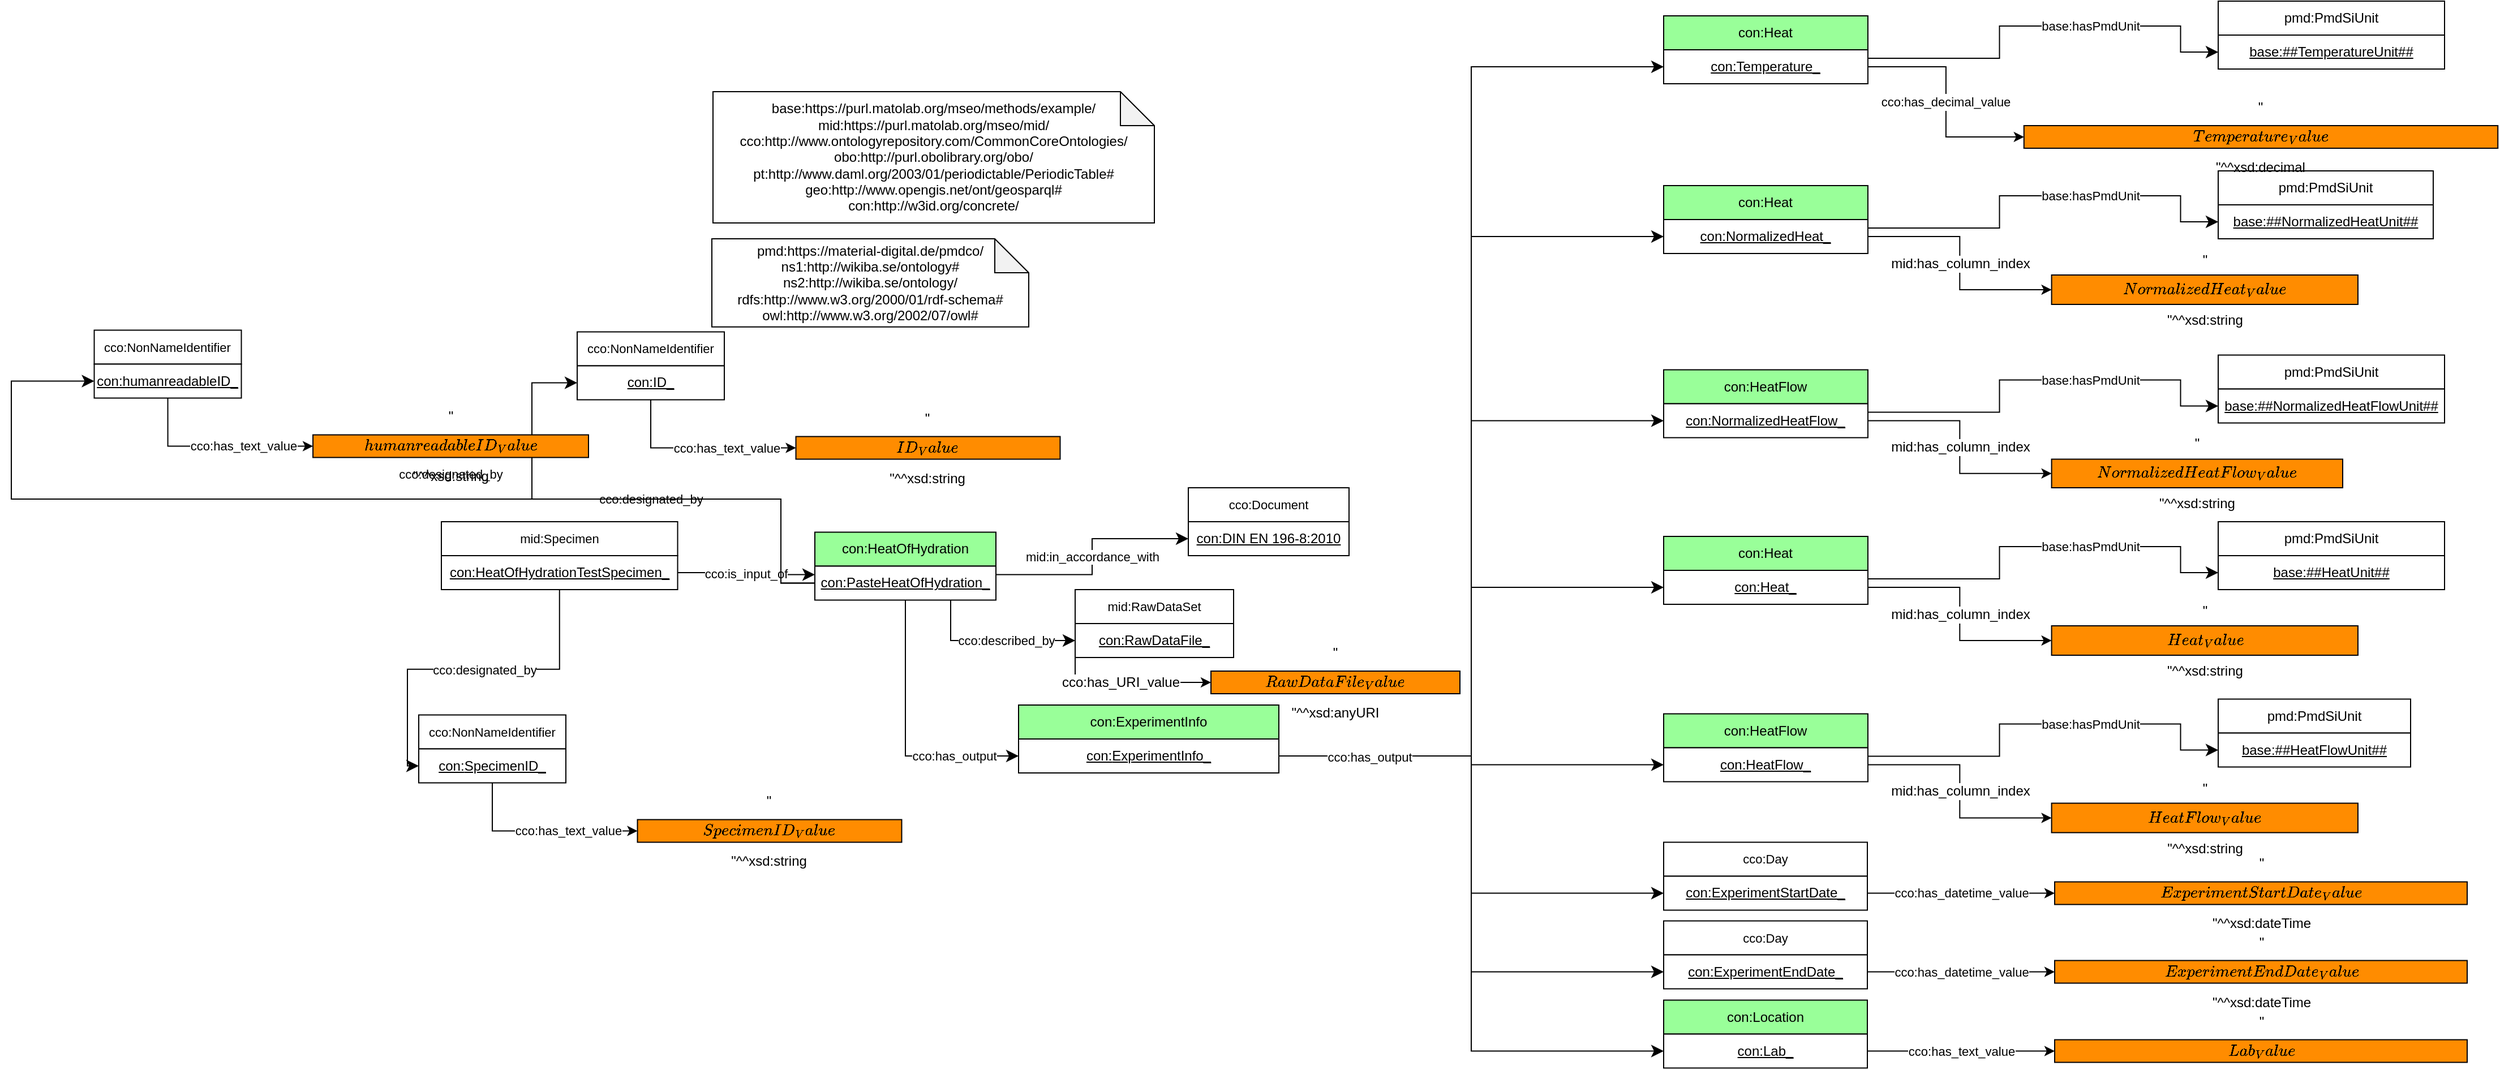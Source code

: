 <mxfile version="15.8.2" type="device"><diagram id="UXIPkQefFEDrWGH3IdC5" name="MiWoEx_neu"><mxGraphModel dx="3582" dy="2402" grid="1" gridSize="10" guides="1" tooltips="1" connect="1" arrows="1" fold="1" page="0" pageScale="1" pageWidth="827" pageHeight="1169" math="0" shadow="0"><root><mxCell id="97505-SNcamct329gDO7-0"/><mxCell id="97505-SNcamct329gDO7-1" parent="97505-SNcamct329gDO7-0"/><object label="&lt;span style=&quot;font-size: 12px&quot;&gt;con:HeatOfHydration&lt;/span&gt;" Type="Class" IRI="Null" id="j17su15VqIJJxBcEzvb6-0"><mxCell style="rounded=0;whiteSpace=wrap;html=1;snapToPoint=1;points=[[0.1,0],[0.2,0],[0.3,0],[0.4,0],[0.5,0],[0.6,0],[0.7,0],[0.8,0],[0.9,0],[0,0.1],[0,0.3],[0,0.5],[0,0.7],[0,0.9],[0.1,1],[0.2,1],[0.3,1],[0.4,1],[0.5,1],[0.6,1],[0.7,1],[0.8,1],[0.9,1],[1,0.1],[1,0.3],[1,0.5],[1,0.7],[1,0.9]];fontSize=11;fillColor=#99FF99;" parent="97505-SNcamct329gDO7-1" vertex="1"><mxGeometry x="-1850" y="-1320.74" width="160" height="30" as="geometry"/></mxCell></object><object label="&lt;span style=&quot;font-size: 12px&quot;&gt;&lt;u&gt;con:PasteHeatOfHydration_&lt;/u&gt;&lt;/span&gt;" Type="Individual" IRI="Null" id="j17su15VqIJJxBcEzvb6-1"><mxCell style="rounded=0;whiteSpace=wrap;html=1;snapToPoint=1;fontSize=11;" parent="97505-SNcamct329gDO7-1" vertex="1"><mxGeometry x="-1850" y="-1290.74" width="160" height="30" as="geometry"/></mxCell></object><object label="mid:in_accordance_with" Type="ObjectProperty" IRI="https://purl.matolab.org/mseo/mid/in_accordance_with" id="j17su15VqIJJxBcEzvb6-5"><mxCell style="endArrow=classic;html=1;exitX=1;exitY=0.25;exitDx=0;exitDy=0;endSize=8;arcSize=0;edgeStyle=orthogonalEdgeStyle;entryX=0;entryY=0.5;entryDx=0;entryDy=0;fillColor=#FFFFFF;" parent="97505-SNcamct329gDO7-1" source="j17su15VqIJJxBcEzvb6-1" target="j17su15VqIJJxBcEzvb6-8" edge="1"><mxGeometry width="90" height="26" as="geometry"><mxPoint x="-282" y="436.5" as="sourcePoint"/><mxPoint x="-1660" y="-1445" as="targetPoint"/></mxGeometry></mxCell></object><object label="cco:Document" Type="Class" IRI="http://www.ontologyrepository.com/CommonCoreOntologies/Document" id="j17su15VqIJJxBcEzvb6-7"><mxCell style="rounded=0;whiteSpace=wrap;html=1;snapToPoint=1;points=[[0.1,0],[0.2,0],[0.3,0],[0.4,0],[0.5,0],[0.6,0],[0.7,0],[0.8,0],[0.9,0],[0,0.1],[0,0.3],[0,0.5],[0,0.7],[0,0.9],[0.1,1],[0.2,1],[0.3,1],[0.4,1],[0.5,1],[0.6,1],[0.7,1],[0.8,1],[0.9,1],[1,0.1],[1,0.3],[1,0.5],[1,0.7],[1,0.9]];fontSize=11;fillColor=#FFFFFF;" parent="97505-SNcamct329gDO7-1" vertex="1"><mxGeometry x="-1520" y="-1360" width="142" height="30" as="geometry"/></mxCell></object><object label="&lt;u style=&quot;font-size: 12px&quot;&gt;con:&lt;/u&gt;&lt;u&gt;&lt;font style=&quot;font-size: 12px&quot;&gt;DIN EN 196-8:2010&lt;/font&gt;&lt;/u&gt;" Type="Individual" IRI="Null" id="j17su15VqIJJxBcEzvb6-8"><mxCell style="rounded=0;whiteSpace=wrap;html=1;snapToPoint=1;fontSize=11;" parent="97505-SNcamct329gDO7-1" vertex="1"><mxGeometry x="-1520" y="-1330" width="142" height="30" as="geometry"/></mxCell></object><object label="cco:Day" Type="Class" IRI="http://www.ontologyrepository.com/CommonCoreOntologies/Day" id="j17su15VqIJJxBcEzvb6-9"><mxCell style="rounded=0;whiteSpace=wrap;html=1;snapToPoint=1;points=[[0.1,0],[0.2,0],[0.3,0],[0.4,0],[0.5,0],[0.6,0],[0.7,0],[0.8,0],[0.9,0],[0,0.1],[0,0.3],[0,0.5],[0,0.7],[0,0.9],[0.1,1],[0.2,1],[0.3,1],[0.4,1],[0.5,1],[0.6,1],[0.7,1],[0.8,1],[0.9,1],[1,0.1],[1,0.3],[1,0.5],[1,0.7],[1,0.9]];fontSize=11;fillColor=#FFFFFF;" parent="97505-SNcamct329gDO7-1" vertex="1"><mxGeometry x="-1100" y="-977.25" width="180" height="30" as="geometry"/></mxCell></object><object label="&lt;u style=&quot;font-size: 12px&quot;&gt;con:&lt;/u&gt;&lt;span style=&quot;font-size: 12px&quot;&gt;&lt;u&gt;ExperimentEndDate_&lt;/u&gt;&lt;/span&gt;" Type="Individual" IRI="Null" id="j17su15VqIJJxBcEzvb6-10"><mxCell style="rounded=0;whiteSpace=wrap;html=1;snapToPoint=1;fontSize=11;fillColor=#FFFFFF;" parent="97505-SNcamct329gDO7-1" vertex="1"><mxGeometry x="-1100" y="-947.25" width="180" height="30" as="geometry"/></mxCell></object><object label="cco:described_by" Type="ObjectProperty" IRI="http://www.ontologyrepository.com/CommonCoreOntologies/described_by" id="j17su15VqIJJxBcEzvb6-12"><mxCell style="endArrow=classic;html=1;exitX=0.75;exitY=1;exitDx=0;exitDy=0;endSize=8;arcSize=0;edgeStyle=orthogonalEdgeStyle;entryX=0;entryY=0.5;entryDx=0;entryDy=0;fillColor=#FFFFFF;" parent="97505-SNcamct329gDO7-1" source="j17su15VqIJJxBcEzvb6-1" target="j17su15VqIJJxBcEzvb6-14" edge="1"><mxGeometry x="-350" y="-12" width="90" height="26" as="geometry"><mxPoint x="-265.25" y="297.26" as="sourcePoint"/><mxPoint x="-94" y="388.26" as="targetPoint"/><mxPoint x="-6" y="18" as="offset"/><Array as="points"><mxPoint x="-1730" y="-1225"/></Array></mxGeometry></mxCell></object><object label="mid:RawDataSet" Type="Class" IRI="https://purl.matolab.org/mseo/mid/RawDataSet" id="j17su15VqIJJxBcEzvb6-13"><mxCell style="rounded=0;whiteSpace=wrap;html=1;snapToPoint=1;points=[[0.1,0],[0.2,0],[0.3,0],[0.4,0],[0.5,0],[0.6,0],[0.7,0],[0.8,0],[0.9,0],[0,0.1],[0,0.3],[0,0.5],[0,0.7],[0,0.9],[0.1,1],[0.2,1],[0.3,1],[0.4,1],[0.5,1],[0.6,1],[0.7,1],[0.8,1],[0.9,1],[1,0.1],[1,0.3],[1,0.5],[1,0.7],[1,0.9]];fontSize=11;fillColor=#FFFFFF;" parent="97505-SNcamct329gDO7-1" vertex="1"><mxGeometry x="-1620" y="-1270" width="140" height="30" as="geometry"/></mxCell></object><object label="&lt;u style=&quot;font-size: 12px&quot;&gt;con:&lt;/u&gt;&lt;span style=&quot;font-size: 12px&quot;&gt;&lt;u&gt;RawDataFile_&lt;/u&gt;&lt;/span&gt;" Type="Individual" IRI="Null" id="j17su15VqIJJxBcEzvb6-14"><mxCell style="rounded=0;whiteSpace=wrap;html=1;snapToPoint=1;fontSize=11;fillColor=#FFFFFF;" parent="97505-SNcamct329gDO7-1" vertex="1"><mxGeometry x="-1620" y="-1240" width="140" height="30" as="geometry"/></mxCell></object><object label="&lt;font style=&quot;font-size: 12px&quot;&gt;con:ExperimentInfo&lt;/font&gt;" Type="Class" IRI="Null" id="j17su15VqIJJxBcEzvb6-76"><mxCell style="rounded=0;whiteSpace=wrap;html=1;snapToPoint=1;points=[[0.1,0],[0.2,0],[0.3,0],[0.4,0],[0.5,0],[0.6,0],[0.7,0],[0.8,0],[0.9,0],[0,0.1],[0,0.3],[0,0.5],[0,0.7],[0,0.9],[0.1,1],[0.2,1],[0.3,1],[0.4,1],[0.5,1],[0.6,1],[0.7,1],[0.8,1],[0.9,1],[1,0.1],[1,0.3],[1,0.5],[1,0.7],[1,0.9]];fontSize=11;fillColor=#99FF99;" parent="97505-SNcamct329gDO7-1" vertex="1"><mxGeometry x="-1670" y="-1168" width="230" height="30" as="geometry"/></mxCell></object><object label="&lt;u style=&quot;font-size: 12px&quot;&gt;con:&lt;/u&gt;&lt;u&gt;&lt;font style=&quot;font-size: 12px&quot;&gt;ExperimentInfo_&lt;/font&gt;&lt;/u&gt;" Type="Individual" IRI="Null" id="j17su15VqIJJxBcEzvb6-77"><mxCell style="rounded=0;whiteSpace=wrap;html=1;snapToPoint=1;fontSize=11;" parent="97505-SNcamct329gDO7-1" vertex="1"><mxGeometry x="-1670" y="-1138" width="230" height="30" as="geometry"/></mxCell></object><object label="cco:has_output" Type="ObjectProperty" IRI="http://www.ontologyrepository.com/CommonCoreOntologies/has_output" id="j17su15VqIJJxBcEzvb6-78"><mxCell style="endArrow=classic;html=1;endSize=8;arcSize=0;edgeStyle=orthogonalEdgeStyle;entryX=0;entryY=0.5;entryDx=0;entryDy=0;exitX=0.5;exitY=1;exitDx=0;exitDy=0;fillColor=#FFFFFF;" parent="97505-SNcamct329gDO7-1" source="j17su15VqIJJxBcEzvb6-1" target="j17su15VqIJJxBcEzvb6-77" edge="1"><mxGeometry x="-279.5" width="90" height="26" as="geometry"><mxPoint x="90.5" y="390" as="sourcePoint"/><mxPoint x="-589.5" y="2153.74" as="targetPoint"/><mxPoint x="-7" y="69" as="offset"/><Array as="points"><mxPoint x="-1770" y="-1123"/></Array></mxGeometry></mxCell></object><object label="&lt;font style=&quot;font-size: 12px&quot;&gt;con:Location&lt;/font&gt;" Type="Class" IRI="Null" id="j17su15VqIJJxBcEzvb6-95"><mxCell style="rounded=0;whiteSpace=wrap;html=1;snapToPoint=1;points=[[0.1,0],[0.2,0],[0.3,0],[0.4,0],[0.5,0],[0.6,0],[0.7,0],[0.8,0],[0.9,0],[0,0.1],[0,0.3],[0,0.5],[0,0.7],[0,0.9],[0.1,1],[0.2,1],[0.3,1],[0.4,1],[0.5,1],[0.6,1],[0.7,1],[0.8,1],[0.9,1],[1,0.1],[1,0.3],[1,0.5],[1,0.7],[1,0.9]];fontSize=11;fillColor=#99FF99;" parent="97505-SNcamct329gDO7-1" vertex="1"><mxGeometry x="-1100" y="-907.25" width="180" height="30" as="geometry"/></mxCell></object><object label="&lt;u style=&quot;font-size: 12px&quot;&gt;con:&lt;/u&gt;&lt;span style=&quot;font-size: 12px&quot;&gt;&lt;u&gt;Lab_&lt;/u&gt;&lt;/span&gt;" Type="Individual" IRI="Null" id="j17su15VqIJJxBcEzvb6-96"><mxCell style="rounded=0;whiteSpace=wrap;html=1;snapToPoint=1;fontSize=11;fillColor=#FFFFFF;" parent="97505-SNcamct329gDO7-1" vertex="1"><mxGeometry x="-1100" y="-877.25" width="180" height="30" as="geometry"/></mxCell></object><object label="&lt;font style=&quot;font-size: 11px&quot;&gt;cco:has_datetime_value&lt;/font&gt;" Type="DatatypeProperty" IRI="http://www.ontologyrepository.com/CommonCoreOntologies/has_datetime_value" id="j17su15VqIJJxBcEzvb6-97"><mxCell style="edgeStyle=orthogonalEdgeStyle;rounded=0;orthogonalLoop=1;jettySize=auto;html=1;fontSize=12;exitX=1;exitY=0.5;exitDx=0;exitDy=0;entryX=0;entryY=0.5;entryDx=0;entryDy=0;fillColor=#FFFFFF;" parent="97505-SNcamct329gDO7-1" source="j17su15VqIJJxBcEzvb6-10" target="YiSI-3_hxDZqlvMmnj0z-59" edge="1"><mxGeometry x="170" y="140.75" as="geometry"><mxPoint x="530.5" y="635.75" as="sourcePoint"/><mxPoint x="-759.5" y="-1007.25" as="targetPoint"/></mxGeometry></mxCell></object><object label="&lt;font style=&quot;font-size: 11px&quot;&gt;cco:has_text_value&lt;/font&gt;" Type="DatatypeProperty" IRI="http://www.ontologyrepository.com/CommonCoreOntologies/has_text_value" id="j17su15VqIJJxBcEzvb6-99"><mxCell style="edgeStyle=orthogonalEdgeStyle;rounded=0;orthogonalLoop=1;jettySize=auto;html=1;fontSize=12;entryX=0;entryY=0.5;entryDx=0;entryDy=0;exitX=1;exitY=0.5;exitDx=0;exitDy=0;fillColor=#FFFFFF;" parent="97505-SNcamct329gDO7-1" source="j17su15VqIJJxBcEzvb6-96" target="j17su15VqIJJxBcEzvb6-100" edge="1"><mxGeometry x="170" y="140.75" as="geometry"><mxPoint x="540.5" y="680.75" as="sourcePoint"/><mxPoint x="-2778.97" y="10575.01" as="targetPoint"/></mxGeometry></mxCell></object><object label="&quot;$$Lab_Value$$&quot;^^xsd:string" Type="DataValue" IRI_DT="http://www.w3.org/2001/XMLSchema#string" id="j17su15VqIJJxBcEzvb6-100"><mxCell style="rounded=0;whiteSpace=wrap;html=1;snapToPoint=1;shadow=0;glass=0;sketch=0;strokeColor=default;fontSize=12;fillColor=#FF8C00;" parent="97505-SNcamct329gDO7-1" vertex="1"><mxGeometry x="-754.5" y="-872.25" width="364.5" height="20" as="geometry"/></mxCell></object><object label="cco:has_output" Type="ObjectProperty" IRI="http://www.ontologyrepository.com/CommonCoreOntologies/has_output" id="j17su15VqIJJxBcEzvb6-110"><mxCell style="endArrow=classic;html=1;endSize=8;arcSize=0;edgeStyle=orthogonalEdgeStyle;entryX=0;entryY=0.5;entryDx=0;entryDy=0;exitX=1;exitY=0.5;exitDx=0;exitDy=0;fillColor=#FFFFFF;" parent="97505-SNcamct329gDO7-1" source="j17su15VqIJJxBcEzvb6-77" target="0SvXGI8I1okwBc59mU3W-1" edge="1"><mxGeometry width="90" height="26" as="geometry"><mxPoint x="320.56" y="345" as="sourcePoint"/><mxPoint x="-1270" y="-933" as="targetPoint"/><mxPoint x="-90" y="-61" as="offset"/></mxGeometry></mxCell></object><object label="&quot;$$ExperimentEndDate_Value$$&quot;^^xsd:dateTime" Type="DataValue" IRI_DT="http://www.w3.org/2001/XMLSchema#dateTime" id="YiSI-3_hxDZqlvMmnj0z-59"><mxCell style="rounded=0;whiteSpace=wrap;html=1;snapToPoint=1;shadow=0;glass=0;sketch=0;strokeColor=default;fontSize=12;fillColor=#FF8C00;" parent="97505-SNcamct329gDO7-1" vertex="1"><mxGeometry x="-754.5" y="-942.25" width="364.5" height="20" as="geometry"/></mxCell></object><object label="pmd:https://material-digital.de/pmdco/&lt;br/&gt;ns1:http://wikiba.se/ontology#&lt;br/&gt;ns2:http://wikiba.se/ontology/&lt;br/&gt;rdfs:http://www.w3.org/2000/01/rdf-schema#&lt;br/&gt;owl:http://www.w3.org/2002/07/owl#&lt;br/&gt;" Type="Namespace" id="ruoCuIgoFp16ZF_0LyHv-2"><mxCell style="shape=note;whiteSpace=wrap;html=1;backgroundOutline=1;darkOpacity=0.05;" parent="97505-SNcamct329gDO7-1" vertex="1"><mxGeometry x="-1941" y="-1580" width="280" height="77.93" as="geometry"/></mxCell></object><object label="base:https://purl.matolab.org/mseo/methods/example/&lt;br&gt;mid:https://purl.matolab.org/mseo/mid/&lt;br&gt;cco:http://www.ontologyrepository.com/CommonCoreOntologies/&lt;br&gt;obo:http://purl.obolibrary.org/obo/&lt;br&gt;pt:http://www.daml.org/2003/01/periodictable/PeriodicTable#&lt;br&gt;geo:http://www.opengis.net/ont/geosparql#&lt;br&gt;con:&lt;span style=&quot;text-align: left&quot;&gt;http://w3id.org/concrete/&lt;/span&gt;" Type="Namespace" id="ruoCuIgoFp16ZF_0LyHv-3"><mxCell style="shape=note;whiteSpace=wrap;html=1;backgroundOutline=1;darkOpacity=0.05;" parent="97505-SNcamct329gDO7-1" vertex="1"><mxGeometry x="-1940" y="-1710" width="390" height="116" as="geometry"/></mxCell></object><object label="&quot;$$RawDataFile_Value$$&quot;^^xsd:anyURI" Type="DataValue" IRI_DT="http://www.w3.org/2001/XMLSchema#anyURI" id="zf5pZAyE4eQlxKrx-_TG-7"><mxCell style="rounded=0;whiteSpace=wrap;html=1;snapToPoint=1;shadow=0;glass=0;sketch=0;strokeColor=default;fontSize=12;fillColor=#FF8C00;" parent="97505-SNcamct329gDO7-1" vertex="1"><mxGeometry x="-1500" y="-1198" width="220" height="20" as="geometry"/></mxCell></object><object label="cco:has_URI_value" Type="DatatypeProperty" IRI="http://www.ontologyrepository.com/CommonCoreOntologies/has_URI_value" id="zf5pZAyE4eQlxKrx-_TG-8"><mxCell style="edgeStyle=orthogonalEdgeStyle;rounded=0;orthogonalLoop=1;jettySize=auto;html=1;fontSize=12;entryX=0;entryY=0.5;entryDx=0;entryDy=0;exitX=0;exitY=1;exitDx=0;exitDy=0;fillColor=#FFFFFF;" parent="97505-SNcamct329gDO7-1" source="j17su15VqIJJxBcEzvb6-14" target="zf5pZAyE4eQlxKrx-_TG-7" edge="1"><mxGeometry as="geometry"><mxPoint x="-1080" y="-993" as="sourcePoint"/><mxPoint x="-914.5" y="-1010" as="targetPoint"/><mxPoint x="-20" y="11" as="offset"/></mxGeometry></mxCell></object><object label="cco:Day" Type="Class" IRI="http://www.ontologyrepository.com/CommonCoreOntologies/Day" id="0SvXGI8I1okwBc59mU3W-0"><mxCell style="rounded=0;whiteSpace=wrap;html=1;snapToPoint=1;points=[[0.1,0],[0.2,0],[0.3,0],[0.4,0],[0.5,0],[0.6,0],[0.7,0],[0.8,0],[0.9,0],[0,0.1],[0,0.3],[0,0.5],[0,0.7],[0,0.9],[0.1,1],[0.2,1],[0.3,1],[0.4,1],[0.5,1],[0.6,1],[0.7,1],[0.8,1],[0.9,1],[1,0.1],[1,0.3],[1,0.5],[1,0.7],[1,0.9]];fontSize=11;fillColor=#FFFFFF;" parent="97505-SNcamct329gDO7-1" vertex="1"><mxGeometry x="-1100" y="-1046.75" width="180" height="30" as="geometry"/></mxCell></object><object label="&lt;u style=&quot;font-size: 12px&quot;&gt;con:&lt;/u&gt;&lt;span style=&quot;font-size: 12px&quot;&gt;&lt;u&gt;ExperimentStartDate_&lt;/u&gt;&lt;/span&gt;" Type="Individual" IRI="Null" id="0SvXGI8I1okwBc59mU3W-1"><mxCell style="rounded=0;whiteSpace=wrap;html=1;snapToPoint=1;fontSize=11;fillColor=#FFFFFF;" parent="97505-SNcamct329gDO7-1" vertex="1"><mxGeometry x="-1100" y="-1016.75" width="180" height="30" as="geometry"/></mxCell></object><object label="&lt;font style=&quot;font-size: 11px&quot;&gt;cco:has_datetime_value&lt;/font&gt;" Type="DatatypeProperty" IRI="http://www.ontologyrepository.com/CommonCoreOntologies/has_datetime_value" id="0SvXGI8I1okwBc59mU3W-2"><mxCell style="edgeStyle=orthogonalEdgeStyle;rounded=0;orthogonalLoop=1;jettySize=auto;html=1;fontSize=12;exitX=1;exitY=0.5;exitDx=0;exitDy=0;entryX=0;entryY=0.5;entryDx=0;entryDy=0;fillColor=#FFFFFF;" parent="97505-SNcamct329gDO7-1" source="0SvXGI8I1okwBc59mU3W-1" target="0SvXGI8I1okwBc59mU3W-3" edge="1"><mxGeometry x="170" y="71.25" as="geometry"><mxPoint x="530.5" y="566.25" as="sourcePoint"/><mxPoint x="-759.5" y="-1076.75" as="targetPoint"/></mxGeometry></mxCell></object><object label="&quot;$$ExperimentStartDate_Value$$&quot;^^xsd:dateTime" Type="DataValue" IRI_DT="http://www.w3.org/2001/XMLSchema#dateTime" id="0SvXGI8I1okwBc59mU3W-3"><mxCell style="rounded=0;whiteSpace=wrap;html=1;snapToPoint=1;shadow=0;glass=0;sketch=0;strokeColor=default;fontSize=12;fillColor=#FF8C00;" parent="97505-SNcamct329gDO7-1" vertex="1"><mxGeometry x="-754.5" y="-1011.75" width="364.5" height="20" as="geometry"/></mxCell></object><object label="cco:NonNameIdentifier" Type="Class" IRI="http://www.ontologyrepository.com/CommonCoreOntologies/NonNameIdentifier" id="0SvXGI8I1okwBc59mU3W-4"><mxCell style="rounded=0;whiteSpace=wrap;html=1;snapToPoint=1;points=[[0.1,0],[0.2,0],[0.3,0],[0.4,0],[0.5,0],[0.6,0],[0.7,0],[0.8,0],[0.9,0],[0,0.1],[0,0.3],[0,0.5],[0,0.7],[0,0.9],[0.1,1],[0.2,1],[0.3,1],[0.4,1],[0.5,1],[0.6,1],[0.7,1],[0.8,1],[0.9,1],[1,0.1],[1,0.3],[1,0.5],[1,0.7],[1,0.9]];fontSize=11;fillColor=#FFFFFF;" parent="97505-SNcamct329gDO7-1" vertex="1"><mxGeometry x="-2200" y="-1159.25" width="130" height="30" as="geometry"/></mxCell></object><object label="&lt;u style=&quot;font-size: 12px&quot;&gt;con:&lt;/u&gt;&lt;u&gt;&lt;font style=&quot;font-size: 12px&quot;&gt;SpecimenID_&lt;/font&gt;&lt;/u&gt;" Type="Individual" IRI="Null" id="0SvXGI8I1okwBc59mU3W-5"><mxCell style="rounded=0;whiteSpace=wrap;html=1;snapToPoint=1;fontSize=11;" parent="97505-SNcamct329gDO7-1" vertex="1"><mxGeometry x="-2200" y="-1129.25" width="130" height="30" as="geometry"/></mxCell></object><object label="cco:designated_by" Type="ObjectProperty" IRI="http://www.ontologyrepository.com/CommonCoreOntologies/designated_by" id="0SvXGI8I1okwBc59mU3W-6"><mxCell style="endArrow=classic;html=1;endSize=8;arcSize=0;fillColor=#FFFFFF;exitX=0.5;exitY=1;exitDx=0;exitDy=0;entryX=0;entryY=0.5;entryDx=0;entryDy=0;edgeStyle=orthogonalEdgeStyle;" parent="97505-SNcamct329gDO7-1" source="0SvXGI8I1okwBc59mU3W-10" target="0SvXGI8I1okwBc59mU3W-5" edge="1"><mxGeometry width="90" height="26" as="geometry"><mxPoint x="-2110" y="-1180" as="sourcePoint"/><mxPoint x="-2230" y="-1030" as="targetPoint"/><mxPoint x="-4" y="-7" as="offset"/></mxGeometry></mxCell></object><object label="&quot;$$SpecimenID_Value$$&quot;^^xsd:string" Type="DataValue" IRI_DT="http://www.w3.org/2001/XMLSchema#string" id="0SvXGI8I1okwBc59mU3W-7"><mxCell style="rounded=0;whiteSpace=wrap;html=1;snapToPoint=1;shadow=0;glass=0;sketch=0;strokeColor=default;fontSize=12;fillColor=#FF8C00;" parent="97505-SNcamct329gDO7-1" vertex="1"><mxGeometry x="-2006.74" y="-1066.75" width="233.48" height="20" as="geometry"/></mxCell></object><object label="&lt;font style=&quot;font-size: 11px&quot;&gt;cco:has_text_value&lt;/font&gt;" Type="DatatypeProperty" IRI="http://www.ontologyrepository.com/CommonCoreOntologies/has_text_value" id="0SvXGI8I1okwBc59mU3W-8"><mxCell style="edgeStyle=orthogonalEdgeStyle;rounded=0;orthogonalLoop=1;jettySize=auto;html=1;fontSize=12;entryX=0;entryY=0.5;entryDx=0;entryDy=0;exitX=0.5;exitY=1;exitDx=0;exitDy=0;fillColor=#FFFFFF;" parent="97505-SNcamct329gDO7-1" source="0SvXGI8I1okwBc59mU3W-5" target="0SvXGI8I1okwBc59mU3W-7" edge="1"><mxGeometry x="-3210" y="-317.25" as="geometry"><mxPoint x="-2027.03" y="-1162" as="sourcePoint"/><mxPoint x="-2429.53" y="182" as="targetPoint"/><mxPoint x="3" y="21" as="offset"/></mxGeometry></mxCell></object><object label="mid:Specimen" Type="Class" IRI="https://purl.matolab.org/mseo/mid/Specimen" id="0SvXGI8I1okwBc59mU3W-9"><mxCell style="rounded=0;whiteSpace=wrap;html=1;snapToPoint=1;points=[[0.1,0],[0.2,0],[0.3,0],[0.4,0],[0.5,0],[0.6,0],[0.7,0],[0.8,0],[0.9,0],[0,0.1],[0,0.3],[0,0.5],[0,0.7],[0,0.9],[0.1,1],[0.2,1],[0.3,1],[0.4,1],[0.5,1],[0.6,1],[0.7,1],[0.8,1],[0.9,1],[1,0.1],[1,0.3],[1,0.5],[1,0.7],[1,0.9]];fontSize=11;fillColor=#FFFFFF;" parent="97505-SNcamct329gDO7-1" vertex="1"><mxGeometry x="-2180" y="-1330" width="208.76" height="30" as="geometry"/></mxCell></object><object label="&lt;u&gt;&lt;font style=&quot;font-size: 12px&quot;&gt;con:HeatOfHydrationTestSpecimen_&lt;/font&gt;&lt;/u&gt;" Type="Individual" IRI="Null" id="0SvXGI8I1okwBc59mU3W-10"><mxCell style="rounded=0;whiteSpace=wrap;html=1;snapToPoint=1;fontSize=11;" parent="97505-SNcamct329gDO7-1" vertex="1"><mxGeometry x="-2180" y="-1300" width="208.76" height="30" as="geometry"/></mxCell></object><object label="cco:is_input_of" Type="ObjectProperty" IRI="http://www.ontologyrepository.com/CommonCoreOntologies/is_input_of" id="0SvXGI8I1okwBc59mU3W-11"><mxCell style="endArrow=classic;html=1;endSize=8;arcSize=0;edgeStyle=orthogonalEdgeStyle;exitX=1;exitY=0.5;exitDx=0;exitDy=0;entryX=0;entryY=0.25;entryDx=0;entryDy=0;fillColor=#FFFFFF;" parent="97505-SNcamct329gDO7-1" source="0SvXGI8I1okwBc59mU3W-10" target="j17su15VqIJJxBcEzvb6-1" edge="1"><mxGeometry x="-2769.26" y="-548.74" width="90" height="26" as="geometry"><mxPoint x="-1989.26" y="-1633.24" as="sourcePoint"/><mxPoint x="-2098.26" y="-1320.74" as="targetPoint"/></mxGeometry></mxCell></object><object label="con:HeatFlow" Type="Class" IRI="Null" id="0SvXGI8I1okwBc59mU3W-12"><mxCell style="rounded=0;whiteSpace=wrap;html=1;snapToPoint=1;points=[[0.1,0],[0.2,0],[0.3,0],[0.4,0],[0.5,0],[0.6,0],[0.7,0],[0.8,0],[0.9,0],[0,0.1],[0,0.3],[0,0.5],[0,0.7],[0,0.9],[0.1,1],[0.2,1],[0.3,1],[0.4,1],[0.5,1],[0.6,1],[0.7,1],[0.8,1],[0.9,1],[1,0.1],[1,0.3],[1,0.5],[1,0.7],[1,0.9]];fillColor=#99FF99;" parent="97505-SNcamct329gDO7-1" vertex="1"><mxGeometry x="-1100" y="-1464.25" width="180.47" height="30" as="geometry"/></mxCell></object><object label="&lt;u style=&quot;font-size: 11px&quot;&gt;&lt;font style=&quot;font-size: 12px&quot;&gt;con:NormalizedHeatFlow&lt;/font&gt;&lt;/u&gt;&lt;u&gt;_&lt;/u&gt;" Type="Individual" IRI="Null" id="0SvXGI8I1okwBc59mU3W-13"><mxCell style="rounded=0;whiteSpace=wrap;html=1;snapToPoint=1;fillColor=#FFFFFF;" parent="97505-SNcamct329gDO7-1" vertex="1"><mxGeometry x="-1100" y="-1434.25" width="180.47" height="30" as="geometry"/></mxCell></object><object label="mid:has_column_index" Type="DatatypeProperty" IRI="https://purl.matolab.org/mseo/mid/has_column_index" id="0SvXGI8I1okwBc59mU3W-14"><mxCell style="edgeStyle=orthogonalEdgeStyle;rounded=0;orthogonalLoop=1;jettySize=auto;html=1;exitX=1;exitY=0.5;exitDx=0;exitDy=0;fontSize=12;entryX=0;entryY=0.5;entryDx=0;entryDy=0;" parent="97505-SNcamct329gDO7-1" source="0SvXGI8I1okwBc59mU3W-13" target="0SvXGI8I1okwBc59mU3W-15" edge="1"><mxGeometry x="-593.263" y="-1414.086" as="geometry"><mxPoint x="-593.263" y="-1414.086" as="sourcePoint"/><mxPoint x="-793.26" y="-1391.25" as="targetPoint"/></mxGeometry></mxCell></object><object label="&quot;$$NormalizedHeatFlow_Value$$&quot;^^xsd:string" Type="DataValue" IRI_DT="http://www.w3.org/2001/XMLSchema#string" id="0SvXGI8I1okwBc59mU3W-15"><mxCell style="rounded=0;whiteSpace=wrap;html=1;fillColor=#FF8C00;" parent="97505-SNcamct329gDO7-1" vertex="1"><mxGeometry x="-757.21" y="-1385.25" width="257.21" height="25.25" as="geometry"/></mxCell></object><object label="pmd:PmdSiUnit" Type="Class" IRI="https://material-digital.de/pmdco/PmdSiUnit" id="0SvXGI8I1okwBc59mU3W-16"><mxCell style="rounded=0;whiteSpace=wrap;html=1;snapToPoint=1;points=[[0.1,0],[0.2,0],[0.3,0],[0.4,0],[0.5,0],[0.6,0],[0.7,0],[0.8,0],[0.9,0],[0,0.1],[0,0.3],[0,0.5],[0,0.7],[0,0.9],[0.1,1],[0.2,1],[0.3,1],[0.4,1],[0.5,1],[0.6,1],[0.7,1],[0.8,1],[0.9,1],[1,0.1],[1,0.3],[1,0.5],[1,0.7],[1,0.9]];fillColor=#FFFFFF;" parent="97505-SNcamct329gDO7-1" vertex="1"><mxGeometry x="-610" y="-1477.25" width="200" height="30" as="geometry"/></mxCell></object><object label="&lt;u&gt;base:##NormalizedHeatFlowUnit##&lt;/u&gt;" Type="Individual" id="0SvXGI8I1okwBc59mU3W-17"><mxCell style="rounded=0;whiteSpace=wrap;html=1;snapToPoint=1;fillColor=#FFFFFF;" parent="97505-SNcamct329gDO7-1" vertex="1"><mxGeometry x="-610" y="-1447.25" width="200" height="30" as="geometry"/></mxCell></object><object label="base:hasPmdUnit" Type="ObjectProperty" IRI="https://material-digital.de/pmdco/hasPmdUnit" id="0SvXGI8I1okwBc59mU3W-18"><mxCell style="endArrow=classic;html=1;exitX=1;exitY=0.25;exitDx=0;exitDy=0;entryX=0;entryY=0.5;entryDx=0;entryDy=0;endSize=8;arcSize=0;edgeStyle=orthogonalEdgeStyle;" parent="97505-SNcamct329gDO7-1" source="0SvXGI8I1okwBc59mU3W-13" target="0SvXGI8I1okwBc59mU3W-17" edge="1"><mxGeometry x="-2823.26" y="-1255.25" width="90" height="26" as="geometry"><mxPoint x="-662.593" y="-1500.25" as="sourcePoint"/><mxPoint x="-522.593" y="-1500.25" as="targetPoint"/><Array as="points"><mxPoint x="-803.26" y="-1426.25"/><mxPoint x="-803.26" y="-1455.25"/><mxPoint x="-643.26" y="-1455.25"/><mxPoint x="-643.26" y="-1432.25"/></Array><mxPoint x="42" y="-26" as="offset"/></mxGeometry></mxCell></object><object label="con:Heat" Type="Class" IRI="Null" id="0SvXGI8I1okwBc59mU3W-19"><mxCell style="rounded=0;whiteSpace=wrap;html=1;snapToPoint=1;points=[[0.1,0],[0.2,0],[0.3,0],[0.4,0],[0.5,0],[0.6,0],[0.7,0],[0.8,0],[0.9,0],[0,0.1],[0,0.3],[0,0.5],[0,0.7],[0,0.9],[0.1,1],[0.2,1],[0.3,1],[0.4,1],[0.5,1],[0.6,1],[0.7,1],[0.8,1],[0.9,1],[1,0.1],[1,0.3],[1,0.5],[1,0.7],[1,0.9]];fillColor=#99FF99;" parent="97505-SNcamct329gDO7-1" vertex="1"><mxGeometry x="-1100" y="-1317" width="180.47" height="30" as="geometry"/></mxCell></object><object label="&lt;u style=&quot;font-size: 11px&quot;&gt;&lt;font style=&quot;font-size: 12px&quot;&gt;con:Heat&lt;/font&gt;&lt;/u&gt;&lt;u&gt;_&lt;/u&gt;" Type="Individual" IRI="Null" id="0SvXGI8I1okwBc59mU3W-20"><mxCell style="rounded=0;whiteSpace=wrap;html=1;snapToPoint=1;fillColor=#FFFFFF;" parent="97505-SNcamct329gDO7-1" vertex="1"><mxGeometry x="-1100" y="-1287" width="180.47" height="30" as="geometry"/></mxCell></object><object label="mid:has_column_index" Type="DatatypeProperty" IRI="https://purl.matolab.org/mseo/mid/has_column_index" id="0SvXGI8I1okwBc59mU3W-21"><mxCell style="edgeStyle=orthogonalEdgeStyle;rounded=0;orthogonalLoop=1;jettySize=auto;html=1;exitX=1;exitY=0.5;exitDx=0;exitDy=0;fontSize=12;entryX=0;entryY=0.5;entryDx=0;entryDy=0;" parent="97505-SNcamct329gDO7-1" source="0SvXGI8I1okwBc59mU3W-20" target="0SvXGI8I1okwBc59mU3W-22" edge="1"><mxGeometry x="-593.263" y="-1266.836" as="geometry"><mxPoint x="-593.263" y="-1266.836" as="sourcePoint"/><mxPoint x="-793.26" y="-1244" as="targetPoint"/></mxGeometry></mxCell></object><object label="&quot;$$Heat_Value$$&quot;^^xsd:string" Type="DataValue" IRI_DT="http://www.w3.org/2001/XMLSchema#string" id="0SvXGI8I1okwBc59mU3W-22"><mxCell style="rounded=0;whiteSpace=wrap;html=1;fillColor=#FF8C00;" parent="97505-SNcamct329gDO7-1" vertex="1"><mxGeometry x="-757.21" y="-1238" width="270.69" height="26" as="geometry"/></mxCell></object><object label="pmd:PmdSiUnit" Type="Class" IRI="https://material-digital.de/pmdco/PmdSiUnit" id="0SvXGI8I1okwBc59mU3W-23"><mxCell style="rounded=0;whiteSpace=wrap;html=1;snapToPoint=1;points=[[0.1,0],[0.2,0],[0.3,0],[0.4,0],[0.5,0],[0.6,0],[0.7,0],[0.8,0],[0.9,0],[0,0.1],[0,0.3],[0,0.5],[0,0.7],[0,0.9],[0.1,1],[0.2,1],[0.3,1],[0.4,1],[0.5,1],[0.6,1],[0.7,1],[0.8,1],[0.9,1],[1,0.1],[1,0.3],[1,0.5],[1,0.7],[1,0.9]];fillColor=#FFFFFF;" parent="97505-SNcamct329gDO7-1" vertex="1"><mxGeometry x="-610" y="-1330" width="200" height="30" as="geometry"/></mxCell></object><object label="&lt;u&gt;base:##HeatUnit##&lt;/u&gt;" Type="Individual" id="0SvXGI8I1okwBc59mU3W-24"><mxCell style="rounded=0;whiteSpace=wrap;html=1;snapToPoint=1;fillColor=#FFFFFF;" parent="97505-SNcamct329gDO7-1" vertex="1"><mxGeometry x="-610" y="-1300" width="200" height="30" as="geometry"/></mxCell></object><object label="base:hasPmdUnit" Type="ObjectProperty" IRI="https://material-digital.de/pmdco/hasPmdUnit" id="0SvXGI8I1okwBc59mU3W-25"><mxCell style="endArrow=classic;html=1;exitX=1;exitY=0.25;exitDx=0;exitDy=0;entryX=0;entryY=0.5;entryDx=0;entryDy=0;endSize=8;arcSize=0;edgeStyle=orthogonalEdgeStyle;" parent="97505-SNcamct329gDO7-1" source="0SvXGI8I1okwBc59mU3W-20" target="0SvXGI8I1okwBc59mU3W-24" edge="1"><mxGeometry x="-2823.26" y="-1108" width="90" height="26" as="geometry"><mxPoint x="-662.593" y="-1353" as="sourcePoint"/><mxPoint x="-522.593" y="-1353" as="targetPoint"/><Array as="points"><mxPoint x="-803.26" y="-1279"/><mxPoint x="-803.26" y="-1308"/><mxPoint x="-643.26" y="-1308"/><mxPoint x="-643.26" y="-1285"/></Array><mxPoint x="42" y="-26" as="offset"/></mxGeometry></mxCell></object><object label="con:Heat" Type="Class" IRI="Null" id="0SvXGI8I1okwBc59mU3W-26"><mxCell style="rounded=0;whiteSpace=wrap;html=1;snapToPoint=1;points=[[0.1,0],[0.2,0],[0.3,0],[0.4,0],[0.5,0],[0.6,0],[0.7,0],[0.8,0],[0.9,0],[0,0.1],[0,0.3],[0,0.5],[0,0.7],[0,0.9],[0.1,1],[0.2,1],[0.3,1],[0.4,1],[0.5,1],[0.6,1],[0.7,1],[0.8,1],[0.9,1],[1,0.1],[1,0.3],[1,0.5],[1,0.7],[1,0.9]];fillColor=#99FF99;" parent="97505-SNcamct329gDO7-1" vertex="1"><mxGeometry x="-1100" y="-1627" width="180.47" height="30" as="geometry"/></mxCell></object><object label="&lt;u style=&quot;font-size: 11px&quot;&gt;&lt;font style=&quot;font-size: 12px&quot;&gt;con:NormalizedHeat&lt;/font&gt;&lt;/u&gt;&lt;u&gt;_&lt;/u&gt;" Type="Individual" IRI="Null" id="0SvXGI8I1okwBc59mU3W-27"><mxCell style="rounded=0;whiteSpace=wrap;html=1;snapToPoint=1;fillColor=#FFFFFF;" parent="97505-SNcamct329gDO7-1" vertex="1"><mxGeometry x="-1100" y="-1597" width="180.47" height="30" as="geometry"/></mxCell></object><object label="mid:has_column_index" Type="DatatypeProperty" IRI="https://purl.matolab.org/mseo/mid/has_column_index" id="0SvXGI8I1okwBc59mU3W-28"><mxCell style="edgeStyle=orthogonalEdgeStyle;rounded=0;orthogonalLoop=1;jettySize=auto;html=1;exitX=1;exitY=0.5;exitDx=0;exitDy=0;fontSize=12;entryX=0;entryY=0.5;entryDx=0;entryDy=0;" parent="97505-SNcamct329gDO7-1" source="0SvXGI8I1okwBc59mU3W-27" target="0SvXGI8I1okwBc59mU3W-29" edge="1"><mxGeometry x="-593.263" y="-1576.836" as="geometry"><mxPoint x="-593.263" y="-1576.836" as="sourcePoint"/><mxPoint x="-793.26" y="-1554" as="targetPoint"/></mxGeometry></mxCell></object><object label="&quot;$$NormalizedHeat_Value$$&quot;^^xsd:string" Type="DataValue" IRI_DT="http://www.w3.org/2001/XMLSchema#string" id="0SvXGI8I1okwBc59mU3W-29"><mxCell style="rounded=0;whiteSpace=wrap;html=1;fillColor=#FF8C00;" parent="97505-SNcamct329gDO7-1" vertex="1"><mxGeometry x="-757.21" y="-1548" width="270.69" height="26" as="geometry"/></mxCell></object><object label="pmd:PmdSiUnit" Type="Class" IRI="https://material-digital.de/pmdco/PmdSiUnit" id="0SvXGI8I1okwBc59mU3W-30"><mxCell style="rounded=0;whiteSpace=wrap;html=1;snapToPoint=1;points=[[0.1,0],[0.2,0],[0.3,0],[0.4,0],[0.5,0],[0.6,0],[0.7,0],[0.8,0],[0.9,0],[0,0.1],[0,0.3],[0,0.5],[0,0.7],[0,0.9],[0.1,1],[0.2,1],[0.3,1],[0.4,1],[0.5,1],[0.6,1],[0.7,1],[0.8,1],[0.9,1],[1,0.1],[1,0.3],[1,0.5],[1,0.7],[1,0.9]];fillColor=#FFFFFF;" parent="97505-SNcamct329gDO7-1" vertex="1"><mxGeometry x="-610" y="-1640" width="190" height="30" as="geometry"/></mxCell></object><object label="&lt;u&gt;base:##NormalizedHeatUnit##&lt;/u&gt;" Type="Individual" id="0SvXGI8I1okwBc59mU3W-31"><mxCell style="rounded=0;whiteSpace=wrap;html=1;snapToPoint=1;fillColor=#FFFFFF;" parent="97505-SNcamct329gDO7-1" vertex="1"><mxGeometry x="-610" y="-1610" width="190" height="30" as="geometry"/></mxCell></object><object label="base:hasPmdUnit" Type="ObjectProperty" IRI="https://material-digital.de/pmdco/hasPmdUnit" id="0SvXGI8I1okwBc59mU3W-32"><mxCell style="endArrow=classic;html=1;exitX=1;exitY=0.25;exitDx=0;exitDy=0;entryX=0;entryY=0.5;entryDx=0;entryDy=0;endSize=8;arcSize=0;edgeStyle=orthogonalEdgeStyle;" parent="97505-SNcamct329gDO7-1" source="0SvXGI8I1okwBc59mU3W-27" target="0SvXGI8I1okwBc59mU3W-31" edge="1"><mxGeometry x="-2823.26" y="-1418" width="90" height="26" as="geometry"><mxPoint x="-662.593" y="-1663" as="sourcePoint"/><mxPoint x="-522.593" y="-1663" as="targetPoint"/><Array as="points"><mxPoint x="-803.26" y="-1589"/><mxPoint x="-803.26" y="-1618"/><mxPoint x="-643.26" y="-1618"/><mxPoint x="-643.26" y="-1595"/></Array><mxPoint x="42" y="-26" as="offset"/></mxGeometry></mxCell></object><object label="con:HeatFlow" Type="Class" IRI="Null" id="0SvXGI8I1okwBc59mU3W-33"><mxCell style="rounded=0;whiteSpace=wrap;html=1;snapToPoint=1;points=[[0.1,0],[0.2,0],[0.3,0],[0.4,0],[0.5,0],[0.6,0],[0.7,0],[0.8,0],[0.9,0],[0,0.1],[0,0.3],[0,0.5],[0,0.7],[0,0.9],[0.1,1],[0.2,1],[0.3,1],[0.4,1],[0.5,1],[0.6,1],[0.7,1],[0.8,1],[0.9,1],[1,0.1],[1,0.3],[1,0.5],[1,0.7],[1,0.9]];fillColor=#99FF99;" parent="97505-SNcamct329gDO7-1" vertex="1"><mxGeometry x="-1100" y="-1160.25" width="180.47" height="30" as="geometry"/></mxCell></object><object label="&lt;u style=&quot;font-size: 11px&quot;&gt;&lt;font style=&quot;font-size: 12px&quot;&gt;con:HeatFlow&lt;/font&gt;&lt;/u&gt;&lt;u&gt;_&lt;/u&gt;" Type="Individual" IRI="Null" id="0SvXGI8I1okwBc59mU3W-34"><mxCell style="rounded=0;whiteSpace=wrap;html=1;snapToPoint=1;fillColor=#FFFFFF;" parent="97505-SNcamct329gDO7-1" vertex="1"><mxGeometry x="-1100" y="-1130.25" width="180.47" height="30" as="geometry"/></mxCell></object><object label="mid:has_column_index" Type="DatatypeProperty" IRI="https://purl.matolab.org/mseo/mid/has_column_index" id="0SvXGI8I1okwBc59mU3W-35"><mxCell style="edgeStyle=orthogonalEdgeStyle;rounded=0;orthogonalLoop=1;jettySize=auto;html=1;exitX=1;exitY=0.5;exitDx=0;exitDy=0;fontSize=12;entryX=0;entryY=0.5;entryDx=0;entryDy=0;" parent="97505-SNcamct329gDO7-1" source="0SvXGI8I1okwBc59mU3W-34" target="0SvXGI8I1okwBc59mU3W-36" edge="1"><mxGeometry x="-593.263" y="-1110.086" as="geometry"><mxPoint x="-593.263" y="-1110.086" as="sourcePoint"/><mxPoint x="-793.26" y="-1087.25" as="targetPoint"/></mxGeometry></mxCell></object><object label="&quot;$$HeatFlow_Value$$&quot;^^xsd:string" Type="DataValue" IRI_DT="http://www.w3.org/2001/XMLSchema#string" id="0SvXGI8I1okwBc59mU3W-36"><mxCell style="rounded=0;whiteSpace=wrap;html=1;fillColor=#FF8C00;" parent="97505-SNcamct329gDO7-1" vertex="1"><mxGeometry x="-757.21" y="-1081.25" width="270.69" height="26" as="geometry"/></mxCell></object><object label="pmd:PmdSiUnit" Type="Class" IRI="https://material-digital.de/pmdco/PmdSiUnit" id="0SvXGI8I1okwBc59mU3W-37"><mxCell style="rounded=0;whiteSpace=wrap;html=1;snapToPoint=1;points=[[0.1,0],[0.2,0],[0.3,0],[0.4,0],[0.5,0],[0.6,0],[0.7,0],[0.8,0],[0.9,0],[0,0.1],[0,0.3],[0,0.5],[0,0.7],[0,0.9],[0.1,1],[0.2,1],[0.3,1],[0.4,1],[0.5,1],[0.6,1],[0.7,1],[0.8,1],[0.9,1],[1,0.1],[1,0.3],[1,0.5],[1,0.7],[1,0.9]];fillColor=#FFFFFF;" parent="97505-SNcamct329gDO7-1" vertex="1"><mxGeometry x="-610" y="-1173.25" width="170" height="30" as="geometry"/></mxCell></object><object label="&lt;u&gt;base:##HeatFlowUnit##&lt;/u&gt;" Type="Individual" id="0SvXGI8I1okwBc59mU3W-38"><mxCell style="rounded=0;whiteSpace=wrap;html=1;snapToPoint=1;fillColor=#FFFFFF;" parent="97505-SNcamct329gDO7-1" vertex="1"><mxGeometry x="-610" y="-1143.25" width="170" height="30" as="geometry"/></mxCell></object><object label="base:hasPmdUnit" Type="ObjectProperty" IRI="https://material-digital.de/pmdco/hasPmdUnit" id="0SvXGI8I1okwBc59mU3W-39"><mxCell style="endArrow=classic;html=1;exitX=1;exitY=0.25;exitDx=0;exitDy=0;entryX=0;entryY=0.5;entryDx=0;entryDy=0;endSize=8;arcSize=0;edgeStyle=orthogonalEdgeStyle;" parent="97505-SNcamct329gDO7-1" source="0SvXGI8I1okwBc59mU3W-34" target="0SvXGI8I1okwBc59mU3W-38" edge="1"><mxGeometry x="-2823.26" y="-951.25" width="90" height="26" as="geometry"><mxPoint x="-662.593" y="-1196.25" as="sourcePoint"/><mxPoint x="-522.593" y="-1196.25" as="targetPoint"/><Array as="points"><mxPoint x="-803.26" y="-1122.25"/><mxPoint x="-803.26" y="-1151.25"/><mxPoint x="-643.26" y="-1151.25"/><mxPoint x="-643.26" y="-1128.25"/></Array><mxPoint x="42" y="-26" as="offset"/></mxGeometry></mxCell></object><object label="cco:has_output" Type="ObjectProperty" IRI="http://www.ontologyrepository.com/CommonCoreOntologies/has_output" id="0SvXGI8I1okwBc59mU3W-40"><mxCell style="endArrow=classic;html=1;endSize=8;arcSize=0;edgeStyle=orthogonalEdgeStyle;entryX=0;entryY=0.5;entryDx=0;entryDy=0;exitX=1;exitY=0.5;exitDx=0;exitDy=0;fillColor=#FFFFFF;" parent="97505-SNcamct329gDO7-1" source="j17su15VqIJJxBcEzvb6-77" target="j17su15VqIJJxBcEzvb6-10" edge="1"><mxGeometry width="90" height="26" as="geometry"><mxPoint x="-1430" y="-1113" as="sourcePoint"/><mxPoint x="-1090" y="-991.75" as="targetPoint"/><mxPoint x="-90" y="-95" as="offset"/></mxGeometry></mxCell></object><object label="cco:has_output" Type="ObjectProperty" IRI="http://www.ontologyrepository.com/CommonCoreOntologies/has_output" id="0SvXGI8I1okwBc59mU3W-41"><mxCell style="endArrow=classic;html=1;endSize=8;arcSize=0;edgeStyle=orthogonalEdgeStyle;entryX=0;entryY=0.5;entryDx=0;entryDy=0;exitX=1;exitY=0.5;exitDx=0;exitDy=0;fillColor=#FFFFFF;" parent="97505-SNcamct329gDO7-1" source="j17su15VqIJJxBcEzvb6-77" target="j17su15VqIJJxBcEzvb6-96" edge="1"><mxGeometry width="90" height="26" as="geometry"><mxPoint x="-1430" y="-1113" as="sourcePoint"/><mxPoint x="-1090" y="-922.25" as="targetPoint"/><mxPoint x="-90" y="-130" as="offset"/></mxGeometry></mxCell></object><object label="cco:has_output" Type="ObjectProperty" IRI="http://www.ontologyrepository.com/CommonCoreOntologies/has_output" id="hTF_-Gw0iu4IICEBR-ZK-2"><mxCell style="endArrow=classic;html=1;endSize=8;arcSize=0;edgeStyle=orthogonalEdgeStyle;entryX=0;entryY=0.5;entryDx=0;entryDy=0;exitX=1;exitY=0.5;exitDx=0;exitDy=0;fillColor=#FFFFFF;" parent="97505-SNcamct329gDO7-1" source="j17su15VqIJJxBcEzvb6-77" target="0SvXGI8I1okwBc59mU3W-13" edge="1"><mxGeometry width="90" height="26" as="geometry"><mxPoint x="-1430" y="-1113" as="sourcePoint"/><mxPoint x="-1090" y="-991.75" as="targetPoint"/><mxPoint x="-90" y="148" as="offset"/></mxGeometry></mxCell></object><object label="cco:has_output" Type="ObjectProperty" IRI="http://www.ontologyrepository.com/CommonCoreOntologies/has_output" id="hTF_-Gw0iu4IICEBR-ZK-3"><mxCell style="endArrow=classic;html=1;endSize=8;arcSize=0;edgeStyle=orthogonalEdgeStyle;entryX=0;entryY=0.5;entryDx=0;entryDy=0;exitX=1;exitY=0.5;exitDx=0;exitDy=0;fillColor=#FFFFFF;" parent="97505-SNcamct329gDO7-1" source="j17su15VqIJJxBcEzvb6-77" target="0SvXGI8I1okwBc59mU3W-27" edge="1"><mxGeometry width="90" height="26" as="geometry"><mxPoint x="-1420" y="-1103" as="sourcePoint"/><mxPoint x="-1080" y="-981.75" as="targetPoint"/><mxPoint x="-90" y="230" as="offset"/></mxGeometry></mxCell></object><object label="cco:has_output" Type="ObjectProperty" IRI="http://www.ontologyrepository.com/CommonCoreOntologies/has_output" id="hTF_-Gw0iu4IICEBR-ZK-4"><mxCell style="endArrow=classic;html=1;endSize=8;arcSize=0;edgeStyle=orthogonalEdgeStyle;entryX=0;entryY=0.5;entryDx=0;entryDy=0;exitX=1;exitY=0.5;exitDx=0;exitDy=0;fillColor=#FFFFFF;" parent="97505-SNcamct329gDO7-1" source="j17su15VqIJJxBcEzvb6-77" target="0SvXGI8I1okwBc59mU3W-34" edge="1"><mxGeometry width="90" height="26" as="geometry"><mxPoint x="-1410" y="-1093" as="sourcePoint"/><mxPoint x="-1070" y="-971.75" as="targetPoint"/><mxPoint x="-90" y="-4" as="offset"/></mxGeometry></mxCell></object><object label="cco:has_output" Type="ObjectProperty" IRI="http://www.ontologyrepository.com/CommonCoreOntologies/has_output" id="hTF_-Gw0iu4IICEBR-ZK-5"><mxCell style="endArrow=classic;html=1;endSize=8;arcSize=0;edgeStyle=orthogonalEdgeStyle;entryX=0;entryY=0.5;entryDx=0;entryDy=0;exitX=1;exitY=0.5;exitDx=0;exitDy=0;fillColor=#FFFFFF;" parent="97505-SNcamct329gDO7-1" source="j17su15VqIJJxBcEzvb6-77" target="0SvXGI8I1okwBc59mU3W-20" edge="1"><mxGeometry width="90" height="26" as="geometry"><mxPoint x="-1400" y="-1083" as="sourcePoint"/><mxPoint x="-1060" y="-961.75" as="targetPoint"/><mxPoint x="-90" y="75" as="offset"/></mxGeometry></mxCell></object><object label="con:Heat" Type="Class" IRI="Null" id="hTF_-Gw0iu4IICEBR-ZK-6"><mxCell style="rounded=0;whiteSpace=wrap;html=1;snapToPoint=1;points=[[0.1,0],[0.2,0],[0.3,0],[0.4,0],[0.5,0],[0.6,0],[0.7,0],[0.8,0],[0.9,0],[0,0.1],[0,0.3],[0,0.5],[0,0.7],[0,0.9],[0.1,1],[0.2,1],[0.3,1],[0.4,1],[0.5,1],[0.6,1],[0.7,1],[0.8,1],[0.9,1],[1,0.1],[1,0.3],[1,0.5],[1,0.7],[1,0.9]];fillColor=#99FF99;" parent="97505-SNcamct329gDO7-1" vertex="1"><mxGeometry x="-1100" y="-1777" width="180.47" height="30" as="geometry"/></mxCell></object><object label="&lt;u style=&quot;font-size: 11px&quot;&gt;&lt;font style=&quot;font-size: 12px&quot;&gt;con:Temperature&lt;/font&gt;&lt;/u&gt;&lt;u&gt;_&lt;/u&gt;" Type="Individual" IRI="Null" id="hTF_-Gw0iu4IICEBR-ZK-7"><mxCell style="rounded=0;whiteSpace=wrap;html=1;snapToPoint=1;fillColor=#FFFFFF;" parent="97505-SNcamct329gDO7-1" vertex="1"><mxGeometry x="-1100" y="-1747" width="180.47" height="30" as="geometry"/></mxCell></object><object label="pmd:PmdSiUnit" Type="Class" IRI="https://material-digital.de/pmdco/PmdSiUnit" id="hTF_-Gw0iu4IICEBR-ZK-10"><mxCell style="rounded=0;whiteSpace=wrap;html=1;snapToPoint=1;points=[[0.1,0],[0.2,0],[0.3,0],[0.4,0],[0.5,0],[0.6,0],[0.7,0],[0.8,0],[0.9,0],[0,0.1],[0,0.3],[0,0.5],[0,0.7],[0,0.9],[0.1,1],[0.2,1],[0.3,1],[0.4,1],[0.5,1],[0.6,1],[0.7,1],[0.8,1],[0.9,1],[1,0.1],[1,0.3],[1,0.5],[1,0.7],[1,0.9]];fillColor=#FFFFFF;" parent="97505-SNcamct329gDO7-1" vertex="1"><mxGeometry x="-610" y="-1790" width="200" height="30" as="geometry"/></mxCell></object><object label="&lt;u&gt;base:##TemperatureUnit##&lt;/u&gt;" Type="Individual" id="hTF_-Gw0iu4IICEBR-ZK-11"><mxCell style="rounded=0;whiteSpace=wrap;html=1;snapToPoint=1;fillColor=#FFFFFF;" parent="97505-SNcamct329gDO7-1" vertex="1"><mxGeometry x="-610" y="-1760" width="200" height="30" as="geometry"/></mxCell></object><object label="base:hasPmdUnit" Type="ObjectProperty" IRI="https://material-digital.de/pmdco/hasPmdUnit" id="hTF_-Gw0iu4IICEBR-ZK-12"><mxCell style="endArrow=classic;html=1;exitX=1;exitY=0.25;exitDx=0;exitDy=0;entryX=0;entryY=0.5;entryDx=0;entryDy=0;endSize=8;arcSize=0;edgeStyle=orthogonalEdgeStyle;" parent="97505-SNcamct329gDO7-1" source="hTF_-Gw0iu4IICEBR-ZK-7" target="hTF_-Gw0iu4IICEBR-ZK-11" edge="1"><mxGeometry x="-2823.26" y="-1568" width="90" height="26" as="geometry"><mxPoint x="-662.593" y="-1813" as="sourcePoint"/><mxPoint x="-522.593" y="-1813" as="targetPoint"/><Array as="points"><mxPoint x="-803.26" y="-1739"/><mxPoint x="-803.26" y="-1768"/><mxPoint x="-643.26" y="-1768"/><mxPoint x="-643.26" y="-1745"/></Array><mxPoint x="42" y="-26" as="offset"/></mxGeometry></mxCell></object><object label="cco:has_output" Type="ObjectProperty" IRI="http://www.ontologyrepository.com/CommonCoreOntologies/has_output" id="hTF_-Gw0iu4IICEBR-ZK-13"><mxCell style="endArrow=classic;html=1;endSize=8;arcSize=0;edgeStyle=orthogonalEdgeStyle;entryX=0;entryY=0.5;entryDx=0;entryDy=0;exitX=1;exitY=0.5;exitDx=0;exitDy=0;fillColor=#FFFFFF;" parent="97505-SNcamct329gDO7-1" source="j17su15VqIJJxBcEzvb6-77" target="hTF_-Gw0iu4IICEBR-ZK-7" edge="1"><mxGeometry width="90" height="26" as="geometry"><mxPoint x="-1430" y="-1113" as="sourcePoint"/><mxPoint x="-1090" y="-1572" as="targetPoint"/><mxPoint x="-90" y="305" as="offset"/></mxGeometry></mxCell></object><object label="&quot;$$Temperature_Value$$&quot;^^xsd:decimal" Type="DataValue" IRI_DT="http://www.w3.org/2001/XMLSchema#decimal" id="hTF_-Gw0iu4IICEBR-ZK-14"><mxCell style="rounded=0;whiteSpace=wrap;html=1;snapToPoint=1;shadow=0;glass=0;sketch=0;strokeColor=default;fontSize=12;fillColor=#FF8C00;" parent="97505-SNcamct329gDO7-1" vertex="1"><mxGeometry x="-781.62" y="-1680" width="418.74" height="20" as="geometry"/></mxCell></object><object label="&lt;font style=&quot;font-size: 11px&quot;&gt;cco:has_decimal_value&lt;/font&gt;" Type="DatatypeProperty" IRI="http://www.ontologyrepository.com/CommonCoreOntologies/has_decimal_value" id="hTF_-Gw0iu4IICEBR-ZK-15"><mxCell style="edgeStyle=orthogonalEdgeStyle;rounded=0;orthogonalLoop=1;jettySize=auto;html=1;fontSize=12;entryX=0;entryY=0.5;entryDx=0;entryDy=0;exitX=1;exitY=0.5;exitDx=0;exitDy=0;fillColor=#FFFFFF;" parent="97505-SNcamct329gDO7-1" source="hTF_-Gw0iu4IICEBR-ZK-7" target="hTF_-Gw0iu4IICEBR-ZK-14" edge="1"><mxGeometry as="geometry"><mxPoint x="-810.0" y="-2030" as="sourcePoint"/><mxPoint x="-690.0" y="-1998.5" as="targetPoint"/></mxGeometry></mxCell></object><object label="cco:NonNameIdentifier" Type="Class" IRI="http://www.ontologyrepository.com/CommonCoreOntologies/NonNameIdentifier" id="pSy37dOGSN7Vs8TI6cOP-0"><mxCell style="rounded=0;whiteSpace=wrap;html=1;snapToPoint=1;points=[[0.1,0],[0.2,0],[0.3,0],[0.4,0],[0.5,0],[0.6,0],[0.7,0],[0.8,0],[0.9,0],[0,0.1],[0,0.3],[0,0.5],[0,0.7],[0,0.9],[0.1,1],[0.2,1],[0.3,1],[0.4,1],[0.5,1],[0.6,1],[0.7,1],[0.8,1],[0.9,1],[1,0.1],[1,0.3],[1,0.5],[1,0.7],[1,0.9]];fontSize=11;fillColor=#FFFFFF;" vertex="1" parent="97505-SNcamct329gDO7-1"><mxGeometry x="-2060" y="-1497.75" width="130" height="30" as="geometry"/></mxCell></object><object label="&lt;u style=&quot;font-size: 12px&quot;&gt;con:&lt;/u&gt;&lt;u&gt;&lt;font style=&quot;font-size: 12px&quot;&gt;ID_&lt;/font&gt;&lt;/u&gt;" Type="Individual" IRI="Null" id="pSy37dOGSN7Vs8TI6cOP-1"><mxCell style="rounded=0;whiteSpace=wrap;html=1;snapToPoint=1;fontSize=11;" vertex="1" parent="97505-SNcamct329gDO7-1"><mxGeometry x="-2060" y="-1467.75" width="130" height="30" as="geometry"/></mxCell></object><object label="cco:designated_by" Type="ObjectProperty" IRI="http://www.ontologyrepository.com/CommonCoreOntologies/designated_by" id="pSy37dOGSN7Vs8TI6cOP-2"><mxCell style="endArrow=classic;html=1;endSize=8;arcSize=0;fillColor=#FFFFFF;exitX=0;exitY=0.5;exitDx=0;exitDy=0;entryX=0;entryY=0.5;entryDx=0;entryDy=0;edgeStyle=orthogonalEdgeStyle;" edge="1" parent="97505-SNcamct329gDO7-1" target="pSy37dOGSN7Vs8TI6cOP-1" source="j17su15VqIJJxBcEzvb6-1"><mxGeometry width="90" height="26" as="geometry"><mxPoint x="-1935.62" y="-1608.5" as="sourcePoint"/><mxPoint x="-2090" y="-1368.5" as="targetPoint"/><mxPoint x="-40" y="14" as="offset"/><Array as="points"><mxPoint x="-1880" y="-1276"/><mxPoint x="-1880" y="-1350"/><mxPoint x="-2100" y="-1350"/><mxPoint x="-2100" y="-1453"/></Array></mxGeometry></mxCell></object><object label="&quot;$$ID_Value$$&quot;^^xsd:string" Type="DataValue" IRI_DT="http://www.w3.org/2001/XMLSchema#string" id="pSy37dOGSN7Vs8TI6cOP-3"><mxCell style="rounded=0;whiteSpace=wrap;html=1;snapToPoint=1;shadow=0;glass=0;sketch=0;strokeColor=default;fontSize=12;fillColor=#FF8C00;" vertex="1" parent="97505-SNcamct329gDO7-1"><mxGeometry x="-1866.74" y="-1405.25" width="233.48" height="20" as="geometry"/></mxCell></object><object label="&lt;font style=&quot;font-size: 11px&quot;&gt;cco:has_text_value&lt;/font&gt;" Type="DatatypeProperty" IRI="http://www.ontologyrepository.com/CommonCoreOntologies/has_text_value" id="pSy37dOGSN7Vs8TI6cOP-4"><mxCell style="edgeStyle=orthogonalEdgeStyle;rounded=0;orthogonalLoop=1;jettySize=auto;html=1;fontSize=12;entryX=0;entryY=0.5;entryDx=0;entryDy=0;exitX=0.5;exitY=1;exitDx=0;exitDy=0;fillColor=#FFFFFF;" edge="1" parent="97505-SNcamct329gDO7-1" source="pSy37dOGSN7Vs8TI6cOP-1" target="pSy37dOGSN7Vs8TI6cOP-3"><mxGeometry x="-3070" y="-655.75" as="geometry"><mxPoint x="-1887.03" y="-1500.5" as="sourcePoint"/><mxPoint x="-2289.53" y="-156.5" as="targetPoint"/><mxPoint x="3" y="21" as="offset"/></mxGeometry></mxCell></object><object label="cco:NonNameIdentifier" Type="Class" IRI="http://www.ontologyrepository.com/CommonCoreOntologies/NonNameIdentifier" id="pSy37dOGSN7Vs8TI6cOP-5"><mxCell style="rounded=0;whiteSpace=wrap;html=1;snapToPoint=1;points=[[0.1,0],[0.2,0],[0.3,0],[0.4,0],[0.5,0],[0.6,0],[0.7,0],[0.8,0],[0.9,0],[0,0.1],[0,0.3],[0,0.5],[0,0.7],[0,0.9],[0.1,1],[0.2,1],[0.3,1],[0.4,1],[0.5,1],[0.6,1],[0.7,1],[0.8,1],[0.9,1],[1,0.1],[1,0.3],[1,0.5],[1,0.7],[1,0.9]];fontSize=11;fillColor=#FFFFFF;" vertex="1" parent="97505-SNcamct329gDO7-1"><mxGeometry x="-2486.74" y="-1499.25" width="130" height="30" as="geometry"/></mxCell></object><object label="&lt;u style=&quot;font-size: 12px&quot;&gt;con:humanreadable&lt;/u&gt;&lt;u&gt;&lt;font style=&quot;font-size: 12px&quot;&gt;ID_&lt;/font&gt;&lt;/u&gt;" Type="Individual" IRI="Null" id="pSy37dOGSN7Vs8TI6cOP-6"><mxCell style="rounded=0;whiteSpace=wrap;html=1;snapToPoint=1;fontSize=11;" vertex="1" parent="97505-SNcamct329gDO7-1"><mxGeometry x="-2486.74" y="-1469.25" width="130" height="30" as="geometry"/></mxCell></object><object label="cco:designated_by" Type="ObjectProperty" IRI="http://www.ontologyrepository.com/CommonCoreOntologies/designated_by" id="pSy37dOGSN7Vs8TI6cOP-7"><mxCell style="endArrow=classic;html=1;endSize=8;arcSize=0;fillColor=#FFFFFF;exitX=0;exitY=0.5;exitDx=0;exitDy=0;entryX=0;entryY=0.5;entryDx=0;entryDy=0;edgeStyle=orthogonalEdgeStyle;" edge="1" parent="97505-SNcamct329gDO7-1" target="pSy37dOGSN7Vs8TI6cOP-6" source="j17su15VqIJJxBcEzvb6-1"><mxGeometry x="-286.74" y="-340" width="90" height="26" as="geometry"><mxPoint x="-2362.36" y="-1610" as="sourcePoint"/><mxPoint x="-2516.74" y="-1370" as="targetPoint"/><mxPoint x="-4" y="-7" as="offset"/><Array as="points"><mxPoint x="-1880" y="-1276"/><mxPoint x="-1880" y="-1350"/><mxPoint x="-2560" y="-1350"/><mxPoint x="-2560" y="-1454"/></Array></mxGeometry></mxCell></object><object label="&quot;$$humanreadableID_Value$$&quot;^^xsd:string" Type="DataValue" IRI_DT="http://www.w3.org/2001/XMLSchema#string" id="pSy37dOGSN7Vs8TI6cOP-8"><mxCell style="rounded=0;whiteSpace=wrap;html=1;snapToPoint=1;shadow=0;glass=0;sketch=0;strokeColor=default;fontSize=12;fillColor=#FF8C00;" vertex="1" parent="97505-SNcamct329gDO7-1"><mxGeometry x="-2293.48" y="-1406.75" width="243.48" height="20" as="geometry"/></mxCell></object><object label="&lt;font style=&quot;font-size: 11px&quot;&gt;cco:has_text_value&lt;/font&gt;" Type="DatatypeProperty" IRI="http://www.ontologyrepository.com/CommonCoreOntologies/has_text_value" id="pSy37dOGSN7Vs8TI6cOP-9"><mxCell style="edgeStyle=orthogonalEdgeStyle;rounded=0;orthogonalLoop=1;jettySize=auto;html=1;fontSize=12;entryX=0;entryY=0.5;entryDx=0;entryDy=0;exitX=0.5;exitY=1;exitDx=0;exitDy=0;fillColor=#FFFFFF;" edge="1" parent="97505-SNcamct329gDO7-1" source="pSy37dOGSN7Vs8TI6cOP-6" target="pSy37dOGSN7Vs8TI6cOP-8"><mxGeometry x="-3496.74" y="-657.25" as="geometry"><mxPoint x="-2313.77" y="-1502" as="sourcePoint"/><mxPoint x="-2716.27" y="-158" as="targetPoint"/><mxPoint x="3" y="21" as="offset"/></mxGeometry></mxCell></object></root></mxGraphModel></diagram></mxfile>